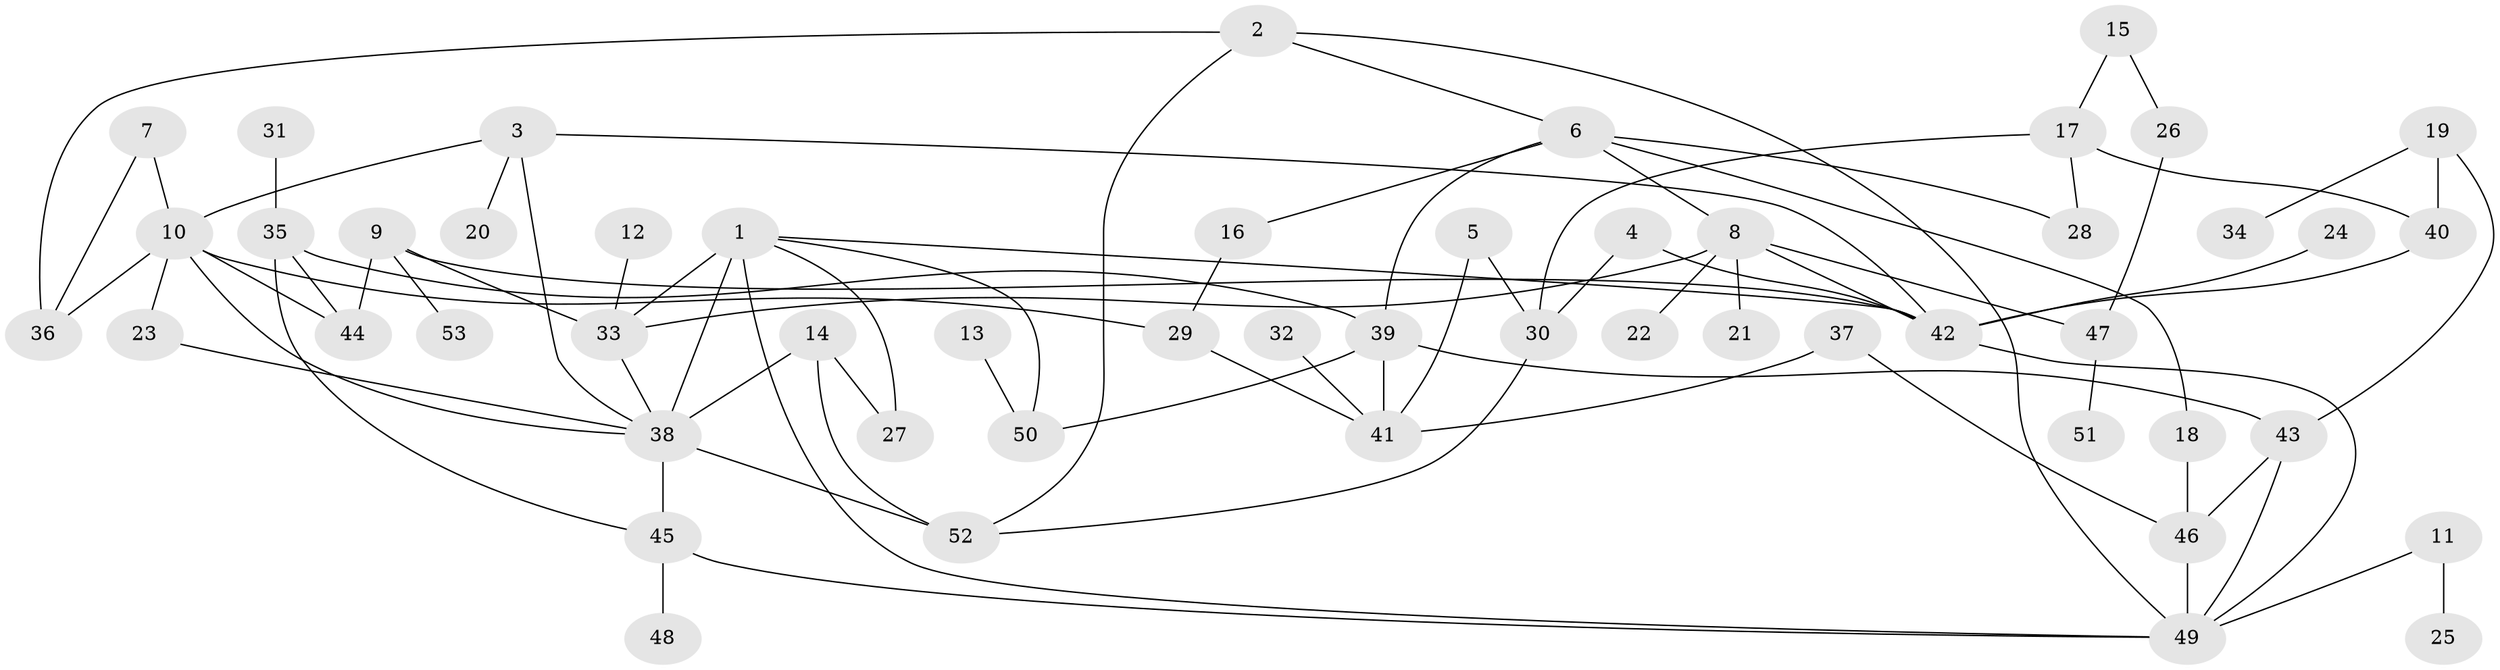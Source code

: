 // original degree distribution, {3: 0.1619047619047619, 4: 0.1523809523809524, 8: 0.009523809523809525, 9: 0.009523809523809525, 5: 0.05714285714285714, 6: 0.02857142857142857, 2: 0.3142857142857143, 1: 0.26666666666666666}
// Generated by graph-tools (version 1.1) at 2025/25/03/09/25 03:25:26]
// undirected, 53 vertices, 82 edges
graph export_dot {
graph [start="1"]
  node [color=gray90,style=filled];
  1;
  2;
  3;
  4;
  5;
  6;
  7;
  8;
  9;
  10;
  11;
  12;
  13;
  14;
  15;
  16;
  17;
  18;
  19;
  20;
  21;
  22;
  23;
  24;
  25;
  26;
  27;
  28;
  29;
  30;
  31;
  32;
  33;
  34;
  35;
  36;
  37;
  38;
  39;
  40;
  41;
  42;
  43;
  44;
  45;
  46;
  47;
  48;
  49;
  50;
  51;
  52;
  53;
  1 -- 27 [weight=1.0];
  1 -- 33 [weight=1.0];
  1 -- 38 [weight=2.0];
  1 -- 42 [weight=1.0];
  1 -- 49 [weight=1.0];
  1 -- 50 [weight=1.0];
  2 -- 6 [weight=1.0];
  2 -- 36 [weight=1.0];
  2 -- 49 [weight=1.0];
  2 -- 52 [weight=1.0];
  3 -- 10 [weight=1.0];
  3 -- 20 [weight=1.0];
  3 -- 38 [weight=1.0];
  3 -- 42 [weight=1.0];
  4 -- 30 [weight=1.0];
  4 -- 42 [weight=1.0];
  5 -- 30 [weight=1.0];
  5 -- 41 [weight=1.0];
  6 -- 8 [weight=1.0];
  6 -- 16 [weight=1.0];
  6 -- 18 [weight=1.0];
  6 -- 28 [weight=1.0];
  6 -- 39 [weight=1.0];
  7 -- 10 [weight=1.0];
  7 -- 36 [weight=1.0];
  8 -- 21 [weight=1.0];
  8 -- 22 [weight=1.0];
  8 -- 33 [weight=1.0];
  8 -- 42 [weight=1.0];
  8 -- 47 [weight=1.0];
  9 -- 33 [weight=1.0];
  9 -- 42 [weight=1.0];
  9 -- 44 [weight=1.0];
  9 -- 53 [weight=1.0];
  10 -- 23 [weight=1.0];
  10 -- 29 [weight=1.0];
  10 -- 36 [weight=1.0];
  10 -- 38 [weight=1.0];
  10 -- 44 [weight=1.0];
  11 -- 25 [weight=1.0];
  11 -- 49 [weight=1.0];
  12 -- 33 [weight=1.0];
  13 -- 50 [weight=1.0];
  14 -- 27 [weight=1.0];
  14 -- 38 [weight=2.0];
  14 -- 52 [weight=1.0];
  15 -- 17 [weight=1.0];
  15 -- 26 [weight=1.0];
  16 -- 29 [weight=1.0];
  17 -- 28 [weight=1.0];
  17 -- 30 [weight=1.0];
  17 -- 40 [weight=1.0];
  18 -- 46 [weight=1.0];
  19 -- 34 [weight=1.0];
  19 -- 40 [weight=1.0];
  19 -- 43 [weight=1.0];
  23 -- 38 [weight=1.0];
  24 -- 42 [weight=1.0];
  26 -- 47 [weight=1.0];
  29 -- 41 [weight=1.0];
  30 -- 52 [weight=1.0];
  31 -- 35 [weight=1.0];
  32 -- 41 [weight=1.0];
  33 -- 38 [weight=1.0];
  35 -- 39 [weight=1.0];
  35 -- 44 [weight=1.0];
  35 -- 45 [weight=1.0];
  37 -- 41 [weight=1.0];
  37 -- 46 [weight=1.0];
  38 -- 45 [weight=2.0];
  38 -- 52 [weight=1.0];
  39 -- 41 [weight=1.0];
  39 -- 43 [weight=1.0];
  39 -- 50 [weight=1.0];
  40 -- 42 [weight=1.0];
  42 -- 49 [weight=1.0];
  43 -- 46 [weight=1.0];
  43 -- 49 [weight=1.0];
  45 -- 48 [weight=1.0];
  45 -- 49 [weight=1.0];
  46 -- 49 [weight=1.0];
  47 -- 51 [weight=1.0];
}
